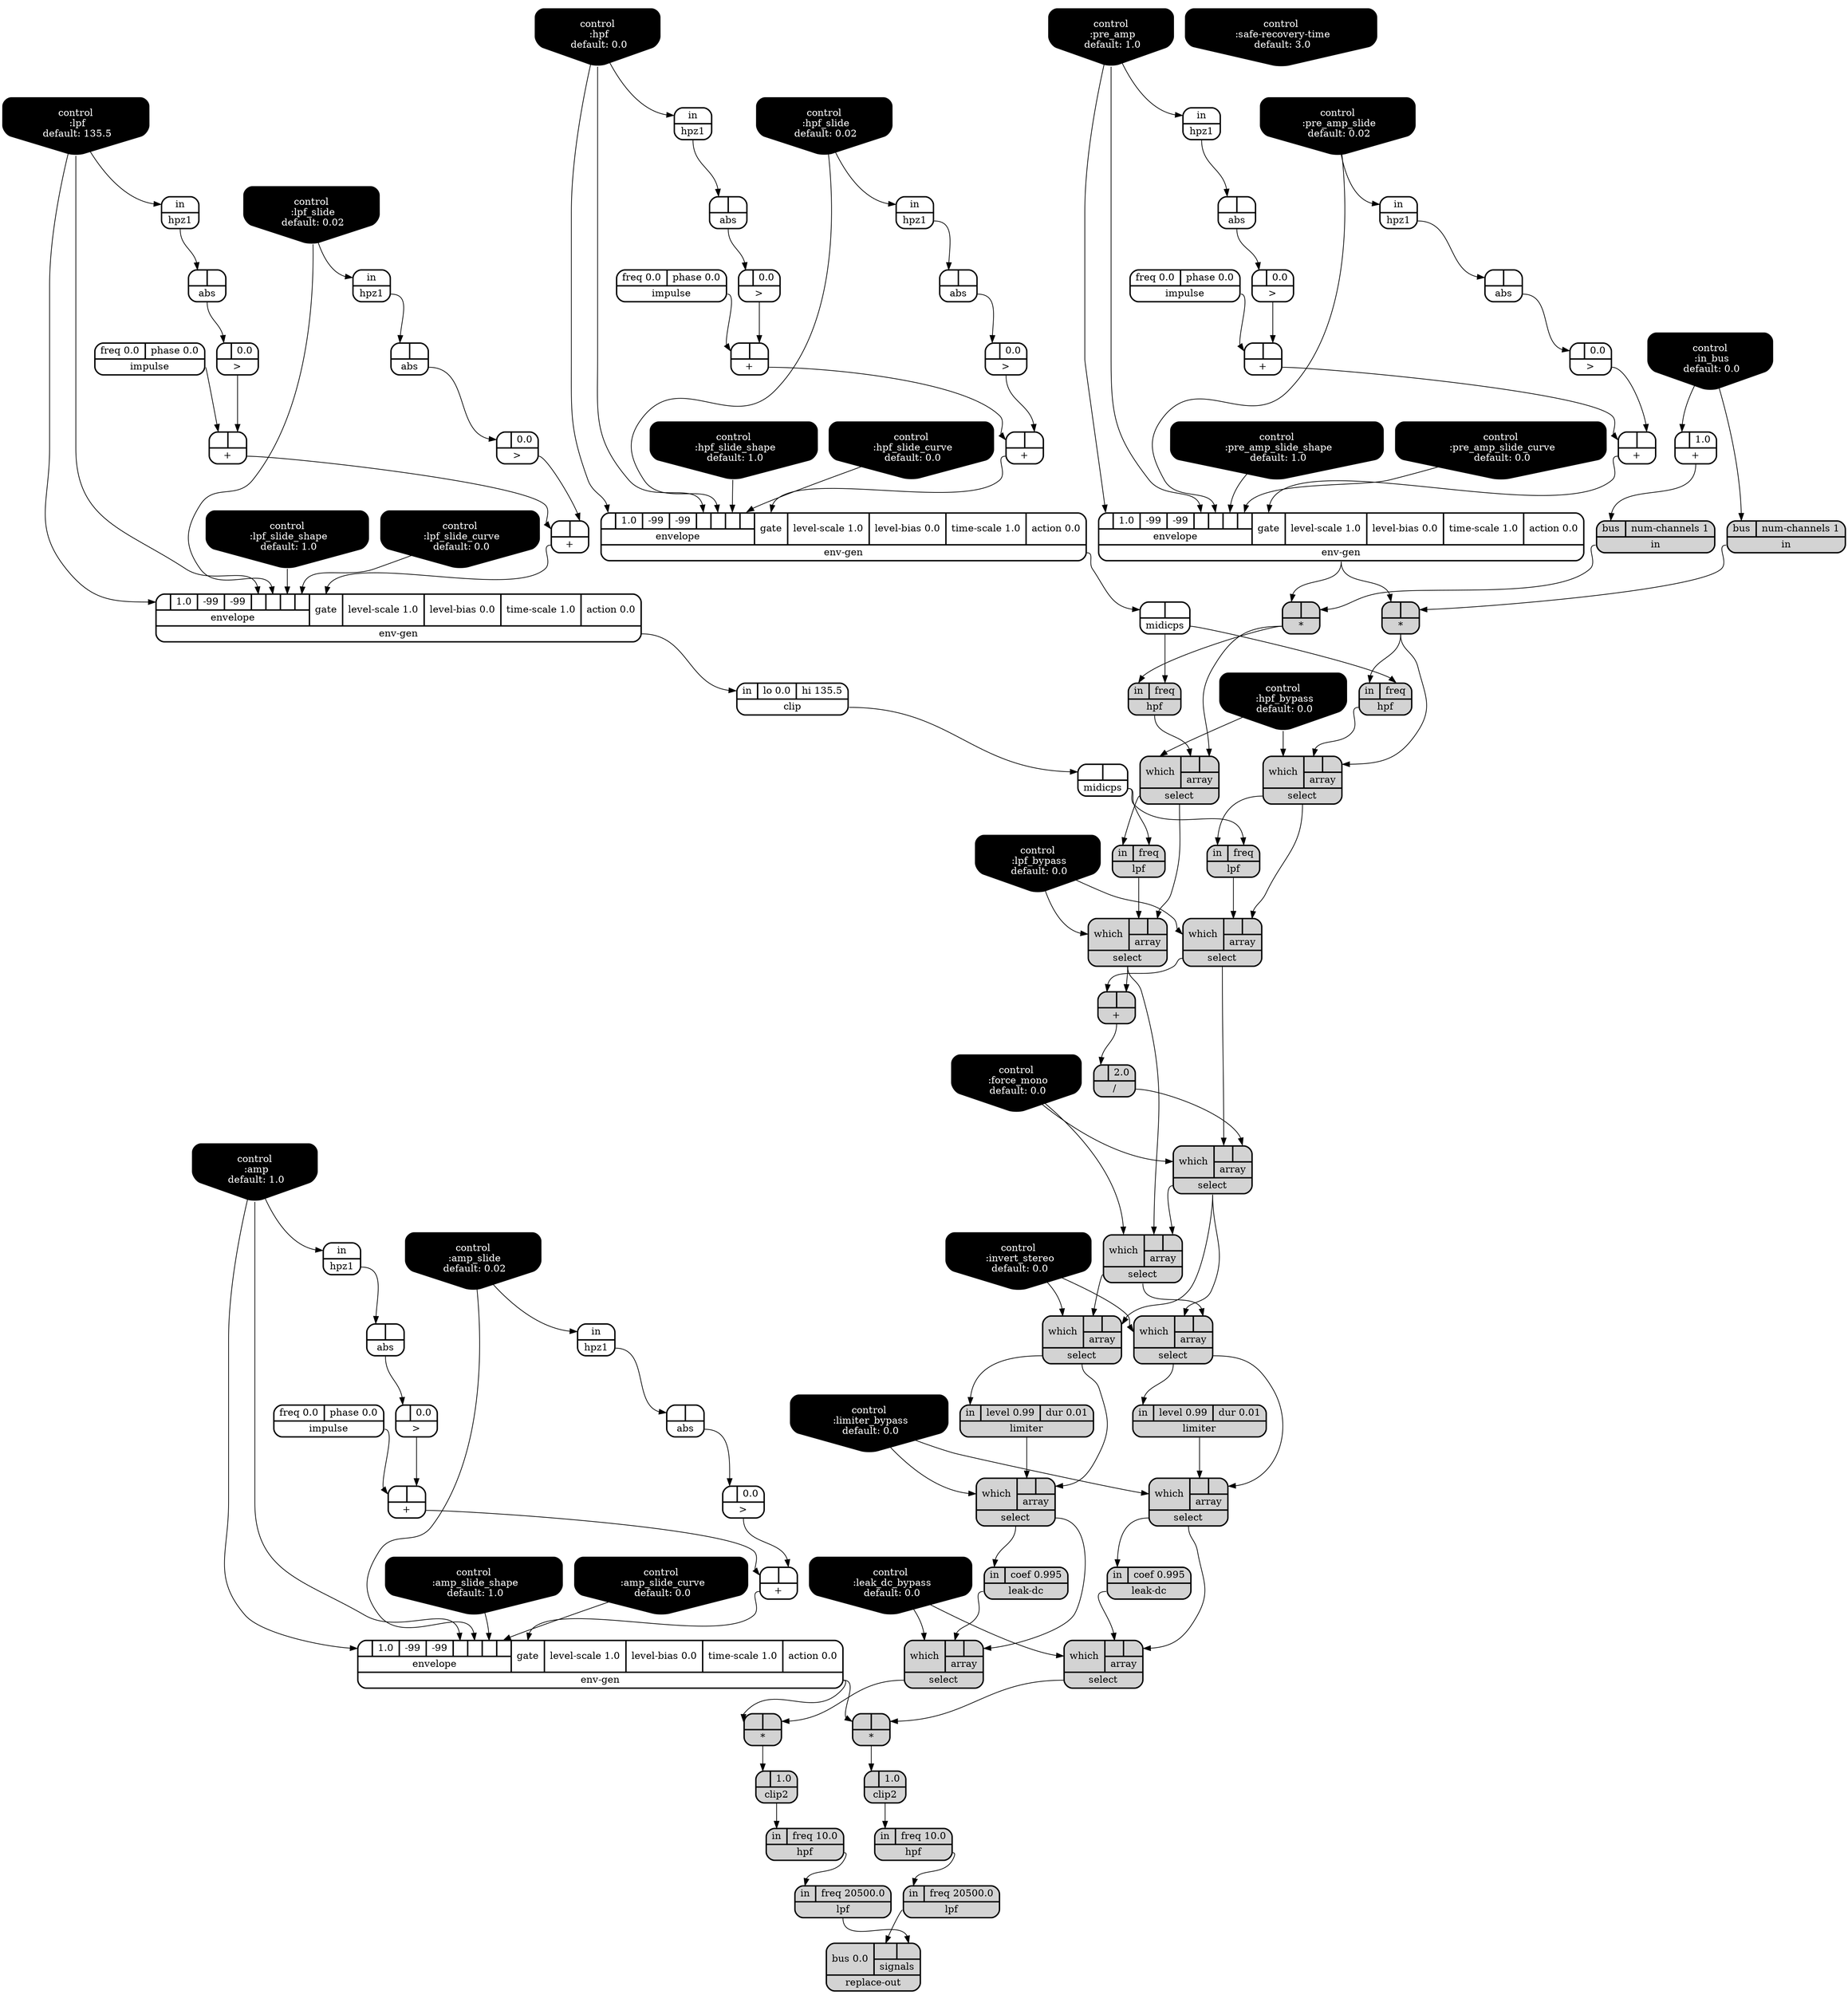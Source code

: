 digraph synthdef {
56 [label = "{{ <a> |<b> } |<__UG_NAME__>* }" style="filled, bold, rounded"  shape=record rankdir=LR];
75 [label = "{{ <a> |<b> } |<__UG_NAME__>* }" style="filled, bold, rounded"  shape=record rankdir=LR];
89 [label = "{{ <a> |<b> } |<__UG_NAME__>* }" style="filled, bold, rounded"  shape=record rankdir=LR];
98 [label = "{{ <a> |<b> } |<__UG_NAME__>* }" style="filled, bold, rounded"  shape=record rankdir=LR];
32 [label = "{{ <a> |<b> } |<__UG_NAME__>+ }" style="bold, rounded" shape=record rankdir=LR];
36 [label = "{{ <a> |<b> } |<__UG_NAME__>+ }" style="bold, rounded" shape=record rankdir=LR];
39 [label = "{{ <a> |<b> } |<__UG_NAME__>+ }" style="bold, rounded" shape=record rankdir=LR];
43 [label = "{{ <a> |<b> } |<__UG_NAME__>+ }" style="bold, rounded" shape=record rankdir=LR];
48 [label = "{{ <a> |<b> } |<__UG_NAME__>+ }" style="bold, rounded" shape=record rankdir=LR];
52 [label = "{{ <a> |<b> } |<__UG_NAME__>+ }" style="bold, rounded" shape=record rankdir=LR];
54 [label = "{{ <a> |<b> 1.0} |<__UG_NAME__>+ }" style="bold, rounded" shape=record rankdir=LR];
60 [label = "{{ <a> |<b> } |<__UG_NAME__>+ }" style="bold, rounded" shape=record rankdir=LR];
64 [label = "{{ <a> |<b> } |<__UG_NAME__>+ }" style="bold, rounded" shape=record rankdir=LR];
80 [label = "{{ <a> |<b> } |<__UG_NAME__>+ }" style="filled, bold, rounded"  shape=record rankdir=LR];
81 [label = "{{ <a> |<b> 2.0} |<__UG_NAME__>/ }" style="filled, bold, rounded"  shape=record rankdir=LR];
31 [label = "{{ <a> |<b> 0.0} |<__UG_NAME__>\> }" style="bold, rounded" shape=record rankdir=LR];
35 [label = "{{ <a> |<b> 0.0} |<__UG_NAME__>\> }" style="bold, rounded" shape=record rankdir=LR];
38 [label = "{{ <a> |<b> 0.0} |<__UG_NAME__>\> }" style="bold, rounded" shape=record rankdir=LR];
42 [label = "{{ <a> |<b> 0.0} |<__UG_NAME__>\> }" style="bold, rounded" shape=record rankdir=LR];
47 [label = "{{ <a> |<b> 0.0} |<__UG_NAME__>\> }" style="bold, rounded" shape=record rankdir=LR];
51 [label = "{{ <a> |<b> 0.0} |<__UG_NAME__>\> }" style="bold, rounded" shape=record rankdir=LR];
59 [label = "{{ <a> |<b> 0.0} |<__UG_NAME__>\> }" style="bold, rounded" shape=record rankdir=LR];
63 [label = "{{ <a> |<b> 0.0} |<__UG_NAME__>\> }" style="bold, rounded" shape=record rankdir=LR];
25 [label = "{{ <a> |<b> } |<__UG_NAME__>abs }" style="bold, rounded" shape=record rankdir=LR];
30 [label = "{{ <a> |<b> } |<__UG_NAME__>abs }" style="bold, rounded" shape=record rankdir=LR];
34 [label = "{{ <a> |<b> } |<__UG_NAME__>abs }" style="bold, rounded" shape=record rankdir=LR];
41 [label = "{{ <a> |<b> } |<__UG_NAME__>abs }" style="bold, rounded" shape=record rankdir=LR];
46 [label = "{{ <a> |<b> } |<__UG_NAME__>abs }" style="bold, rounded" shape=record rankdir=LR];
50 [label = "{{ <a> |<b> } |<__UG_NAME__>abs }" style="bold, rounded" shape=record rankdir=LR];
58 [label = "{{ <a> |<b> } |<__UG_NAME__>abs }" style="bold, rounded" shape=record rankdir=LR];
62 [label = "{{ <a> |<b> } |<__UG_NAME__>abs }" style="bold, rounded" shape=record rankdir=LR];
70 [label = "{{ <in> in|<lo> lo 0.0|<hi> hi 135.5} |<__UG_NAME__>clip }" style="bold, rounded" shape=record rankdir=LR];
90 [label = "{{ <a> |<b> 1.0} |<__UG_NAME__>clip2 }" style="filled, bold, rounded"  shape=record rankdir=LR];
99 [label = "{{ <a> |<b> 1.0} |<__UG_NAME__>clip2 }" style="filled, bold, rounded"  shape=record rankdir=LR];
0 [label = "control
 :in_bus
 default: 0.0" shape=invhouse style="rounded, filled, bold" fillcolor=black fontcolor=white ]; 
1 [label = "control
 :pre_amp
 default: 1.0" shape=invhouse style="rounded, filled, bold" fillcolor=black fontcolor=white ]; 
2 [label = "control
 :pre_amp_slide
 default: 0.02" shape=invhouse style="rounded, filled, bold" fillcolor=black fontcolor=white ]; 
3 [label = "control
 :pre_amp_slide_shape
 default: 1.0" shape=invhouse style="rounded, filled, bold" fillcolor=black fontcolor=white ]; 
4 [label = "control
 :pre_amp_slide_curve
 default: 0.0" shape=invhouse style="rounded, filled, bold" fillcolor=black fontcolor=white ]; 
5 [label = "control
 :amp
 default: 1.0" shape=invhouse style="rounded, filled, bold" fillcolor=black fontcolor=white ]; 
6 [label = "control
 :amp_slide
 default: 0.02" shape=invhouse style="rounded, filled, bold" fillcolor=black fontcolor=white ]; 
7 [label = "control
 :amp_slide_shape
 default: 1.0" shape=invhouse style="rounded, filled, bold" fillcolor=black fontcolor=white ]; 
8 [label = "control
 :amp_slide_curve
 default: 0.0" shape=invhouse style="rounded, filled, bold" fillcolor=black fontcolor=white ]; 
9 [label = "control
 :safe-recovery-time
 default: 3.0" shape=invhouse style="rounded, filled, bold" fillcolor=black fontcolor=white ]; 
10 [label = "control
 :hpf
 default: 0.0" shape=invhouse style="rounded, filled, bold" fillcolor=black fontcolor=white ]; 
11 [label = "control
 :hpf_bypass
 default: 0.0" shape=invhouse style="rounded, filled, bold" fillcolor=black fontcolor=white ]; 
12 [label = "control
 :hpf_slide
 default: 0.02" shape=invhouse style="rounded, filled, bold" fillcolor=black fontcolor=white ]; 
13 [label = "control
 :hpf_slide_shape
 default: 1.0" shape=invhouse style="rounded, filled, bold" fillcolor=black fontcolor=white ]; 
14 [label = "control
 :hpf_slide_curve
 default: 0.0" shape=invhouse style="rounded, filled, bold" fillcolor=black fontcolor=white ]; 
15 [label = "control
 :lpf
 default: 135.5" shape=invhouse style="rounded, filled, bold" fillcolor=black fontcolor=white ]; 
16 [label = "control
 :lpf_bypass
 default: 0.0" shape=invhouse style="rounded, filled, bold" fillcolor=black fontcolor=white ]; 
17 [label = "control
 :lpf_slide
 default: 0.02" shape=invhouse style="rounded, filled, bold" fillcolor=black fontcolor=white ]; 
18 [label = "control
 :lpf_slide_shape
 default: 1.0" shape=invhouse style="rounded, filled, bold" fillcolor=black fontcolor=white ]; 
19 [label = "control
 :lpf_slide_curve
 default: 0.0" shape=invhouse style="rounded, filled, bold" fillcolor=black fontcolor=white ]; 
20 [label = "control
 :force_mono
 default: 0.0" shape=invhouse style="rounded, filled, bold" fillcolor=black fontcolor=white ]; 
21 [label = "control
 :invert_stereo
 default: 0.0" shape=invhouse style="rounded, filled, bold" fillcolor=black fontcolor=white ]; 
22 [label = "control
 :limiter_bypass
 default: 0.0" shape=invhouse style="rounded, filled, bold" fillcolor=black fontcolor=white ]; 
23 [label = "control
 :leak_dc_bypass
 default: 0.0" shape=invhouse style="rounded, filled, bold" fillcolor=black fontcolor=white ]; 
44 [label = "{{ {{<envelope___control___0>|1.0|-99|-99|<envelope___control___4>|<envelope___control___5>|<envelope___control___6>|<envelope___control___7>}|envelope}|<gate> gate|<level____scale> level-scale 1.0|<level____bias> level-bias 0.0|<time____scale> time-scale 1.0|<action> action 0.0} |<__UG_NAME__>env-gen }" style="bold, rounded" shape=record rankdir=LR];
53 [label = "{{ {{<envelope___control___0>|1.0|-99|-99|<envelope___control___4>|<envelope___control___5>|<envelope___control___6>|<envelope___control___7>}|envelope}|<gate> gate|<level____scale> level-scale 1.0|<level____bias> level-bias 0.0|<time____scale> time-scale 1.0|<action> action 0.0} |<__UG_NAME__>env-gen }" style="bold, rounded" shape=record rankdir=LR];
65 [label = "{{ {{<envelope___control___0>|1.0|-99|-99|<envelope___control___4>|<envelope___control___5>|<envelope___control___6>|<envelope___control___7>}|envelope}|<gate> gate|<level____scale> level-scale 1.0|<level____bias> level-bias 0.0|<time____scale> time-scale 1.0|<action> action 0.0} |<__UG_NAME__>env-gen }" style="bold, rounded" shape=record rankdir=LR];
69 [label = "{{ {{<envelope___control___0>|1.0|-99|-99|<envelope___control___4>|<envelope___control___5>|<envelope___control___6>|<envelope___control___7>}|envelope}|<gate> gate|<level____scale> level-scale 1.0|<level____bias> level-bias 0.0|<time____scale> time-scale 1.0|<action> action 0.0} |<__UG_NAME__>env-gen }" style="bold, rounded" shape=record rankdir=LR];
67 [label = "{{ <in> in|<freq> freq} |<__UG_NAME__>hpf }" style="filled, bold, rounded"  shape=record rankdir=LR];
76 [label = "{{ <in> in|<freq> freq} |<__UG_NAME__>hpf }" style="filled, bold, rounded"  shape=record rankdir=LR];
91 [label = "{{ <in> in|<freq> freq 10.0} |<__UG_NAME__>hpf }" style="filled, bold, rounded"  shape=record rankdir=LR];
100 [label = "{{ <in> in|<freq> freq 10.0} |<__UG_NAME__>hpf }" style="filled, bold, rounded"  shape=record rankdir=LR];
24 [label = "{{ <in> in} |<__UG_NAME__>hpz1 }" style="bold, rounded" shape=record rankdir=LR];
27 [label = "{{ <in> in} |<__UG_NAME__>hpz1 }" style="bold, rounded" shape=record rankdir=LR];
29 [label = "{{ <in> in} |<__UG_NAME__>hpz1 }" style="bold, rounded" shape=record rankdir=LR];
33 [label = "{{ <in> in} |<__UG_NAME__>hpz1 }" style="bold, rounded" shape=record rankdir=LR];
40 [label = "{{ <in> in} |<__UG_NAME__>hpz1 }" style="bold, rounded" shape=record rankdir=LR];
45 [label = "{{ <in> in} |<__UG_NAME__>hpz1 }" style="bold, rounded" shape=record rankdir=LR];
49 [label = "{{ <in> in} |<__UG_NAME__>hpz1 }" style="bold, rounded" shape=record rankdir=LR];
61 [label = "{{ <in> in} |<__UG_NAME__>hpz1 }" style="bold, rounded" shape=record rankdir=LR];
26 [label = "{{ <freq> freq 0.0|<phase> phase 0.0} |<__UG_NAME__>impulse }" style="bold, rounded" shape=record rankdir=LR];
28 [label = "{{ <freq> freq 0.0|<phase> phase 0.0} |<__UG_NAME__>impulse }" style="bold, rounded" shape=record rankdir=LR];
37 [label = "{{ <freq> freq 0.0|<phase> phase 0.0} |<__UG_NAME__>impulse }" style="bold, rounded" shape=record rankdir=LR];
57 [label = "{{ <freq> freq 0.0|<phase> phase 0.0} |<__UG_NAME__>impulse }" style="bold, rounded" shape=record rankdir=LR];
55 [label = "{{ <bus> bus|<num____channels> num-channels 1} |<__UG_NAME__>in }" style="filled, bold, rounded"  shape=record rankdir=LR];
74 [label = "{{ <bus> bus|<num____channels> num-channels 1} |<__UG_NAME__>in }" style="filled, bold, rounded"  shape=record rankdir=LR];
87 [label = "{{ <in> in|<coef> coef 0.995} |<__UG_NAME__>leak-dc }" style="filled, bold, rounded"  shape=record rankdir=LR];
96 [label = "{{ <in> in|<coef> coef 0.995} |<__UG_NAME__>leak-dc }" style="filled, bold, rounded"  shape=record rankdir=LR];
85 [label = "{{ <in> in|<level> level 0.99|<dur> dur 0.01} |<__UG_NAME__>limiter }" style="filled, bold, rounded"  shape=record rankdir=LR];
94 [label = "{{ <in> in|<level> level 0.99|<dur> dur 0.01} |<__UG_NAME__>limiter }" style="filled, bold, rounded"  shape=record rankdir=LR];
72 [label = "{{ <in> in|<freq> freq} |<__UG_NAME__>lpf }" style="filled, bold, rounded"  shape=record rankdir=LR];
78 [label = "{{ <in> in|<freq> freq} |<__UG_NAME__>lpf }" style="filled, bold, rounded"  shape=record rankdir=LR];
92 [label = "{{ <in> in|<freq> freq 20500.0} |<__UG_NAME__>lpf }" style="filled, bold, rounded"  shape=record rankdir=LR];
101 [label = "{{ <in> in|<freq> freq 20500.0} |<__UG_NAME__>lpf }" style="filled, bold, rounded"  shape=record rankdir=LR];
66 [label = "{{ <a> |<b> } |<__UG_NAME__>midicps }" style="bold, rounded" shape=record rankdir=LR];
71 [label = "{{ <a> |<b> } |<__UG_NAME__>midicps }" style="bold, rounded" shape=record rankdir=LR];
102 [label = "{{ <bus> bus 0.0|{{<signals___lpf___0>|<signals___lpf___1>}|signals}} |<__UG_NAME__>replace-out }" style="filled, bold, rounded"  shape=record rankdir=LR];
68 [label = "{{ <which> which|{{<array___hpf___0>|<array___binary____op____u____gen___1>}|array}} |<__UG_NAME__>select }" style="filled, bold, rounded"  shape=record rankdir=LR];
73 [label = "{{ <which> which|{{<array___lpf___0>|<array___select___1>}|array}} |<__UG_NAME__>select }" style="filled, bold, rounded"  shape=record rankdir=LR];
77 [label = "{{ <which> which|{{<array___hpf___0>|<array___binary____op____u____gen___1>}|array}} |<__UG_NAME__>select }" style="filled, bold, rounded"  shape=record rankdir=LR];
79 [label = "{{ <which> which|{{<array___lpf___0>|<array___select___1>}|array}} |<__UG_NAME__>select }" style="filled, bold, rounded"  shape=record rankdir=LR];
82 [label = "{{ <which> which|{{<array___select___0>|<array___binary____op____u____gen___1>}|array}} |<__UG_NAME__>select }" style="filled, bold, rounded"  shape=record rankdir=LR];
83 [label = "{{ <which> which|{{<array___select___0>|<array___select___1>}|array}} |<__UG_NAME__>select }" style="filled, bold, rounded"  shape=record rankdir=LR];
84 [label = "{{ <which> which|{{<array___select___0>|<array___select___1>}|array}} |<__UG_NAME__>select }" style="filled, bold, rounded"  shape=record rankdir=LR];
86 [label = "{{ <which> which|{{<array___limiter___0>|<array___select___1>}|array}} |<__UG_NAME__>select }" style="filled, bold, rounded"  shape=record rankdir=LR];
88 [label = "{{ <which> which|{{<array___leak____dc___0>|<array___select___1>}|array}} |<__UG_NAME__>select }" style="filled, bold, rounded"  shape=record rankdir=LR];
93 [label = "{{ <which> which|{{<array___select___0>|<array___select___1>}|array}} |<__UG_NAME__>select }" style="filled, bold, rounded"  shape=record rankdir=LR];
95 [label = "{{ <which> which|{{<array___limiter___0>|<array___select___1>}|array}} |<__UG_NAME__>select }" style="filled, bold, rounded"  shape=record rankdir=LR];
97 [label = "{{ <which> which|{{<array___leak____dc___0>|<array___select___1>}|array}} |<__UG_NAME__>select }" style="filled, bold, rounded"  shape=record rankdir=LR];

55:__UG_NAME__ -> 56:b ;
53:__UG_NAME__ -> 56:a ;
74:__UG_NAME__ -> 75:b ;
53:__UG_NAME__ -> 75:a ;
88:__UG_NAME__ -> 89:b ;
44:__UG_NAME__ -> 89:a ;
97:__UG_NAME__ -> 98:b ;
44:__UG_NAME__ -> 98:a ;
31:__UG_NAME__ -> 32:b ;
28:__UG_NAME__ -> 32:a ;
35:__UG_NAME__ -> 36:b ;
32:__UG_NAME__ -> 36:a ;
38:__UG_NAME__ -> 39:b ;
37:__UG_NAME__ -> 39:a ;
42:__UG_NAME__ -> 43:b ;
39:__UG_NAME__ -> 43:a ;
47:__UG_NAME__ -> 48:b ;
26:__UG_NAME__ -> 48:a ;
51:__UG_NAME__ -> 52:b ;
48:__UG_NAME__ -> 52:a ;
0:__UG_NAME__ -> 54:a ;
59:__UG_NAME__ -> 60:b ;
57:__UG_NAME__ -> 60:a ;
63:__UG_NAME__ -> 64:b ;
60:__UG_NAME__ -> 64:a ;
73:__UG_NAME__ -> 80:b ;
79:__UG_NAME__ -> 80:a ;
80:__UG_NAME__ -> 81:a ;
30:__UG_NAME__ -> 31:a ;
34:__UG_NAME__ -> 35:a ;
25:__UG_NAME__ -> 38:a ;
41:__UG_NAME__ -> 42:a ;
46:__UG_NAME__ -> 47:a ;
50:__UG_NAME__ -> 51:a ;
58:__UG_NAME__ -> 59:a ;
62:__UG_NAME__ -> 63:a ;
24:__UG_NAME__ -> 25:a ;
29:__UG_NAME__ -> 30:a ;
33:__UG_NAME__ -> 34:a ;
40:__UG_NAME__ -> 41:a ;
45:__UG_NAME__ -> 46:a ;
49:__UG_NAME__ -> 50:a ;
27:__UG_NAME__ -> 58:a ;
61:__UG_NAME__ -> 62:a ;
69:__UG_NAME__ -> 70:in ;
89:__UG_NAME__ -> 90:a ;
98:__UG_NAME__ -> 99:a ;
43:__UG_NAME__ -> 44:gate ;
5:__UG_NAME__ -> 44:envelope___control___0 ;
5:__UG_NAME__ -> 44:envelope___control___4 ;
6:__UG_NAME__ -> 44:envelope___control___5 ;
7:__UG_NAME__ -> 44:envelope___control___6 ;
8:__UG_NAME__ -> 44:envelope___control___7 ;
52:__UG_NAME__ -> 53:gate ;
1:__UG_NAME__ -> 53:envelope___control___0 ;
1:__UG_NAME__ -> 53:envelope___control___4 ;
2:__UG_NAME__ -> 53:envelope___control___5 ;
3:__UG_NAME__ -> 53:envelope___control___6 ;
4:__UG_NAME__ -> 53:envelope___control___7 ;
64:__UG_NAME__ -> 65:gate ;
10:__UG_NAME__ -> 65:envelope___control___0 ;
10:__UG_NAME__ -> 65:envelope___control___4 ;
12:__UG_NAME__ -> 65:envelope___control___5 ;
13:__UG_NAME__ -> 65:envelope___control___6 ;
14:__UG_NAME__ -> 65:envelope___control___7 ;
36:__UG_NAME__ -> 69:gate ;
15:__UG_NAME__ -> 69:envelope___control___0 ;
15:__UG_NAME__ -> 69:envelope___control___4 ;
17:__UG_NAME__ -> 69:envelope___control___5 ;
18:__UG_NAME__ -> 69:envelope___control___6 ;
19:__UG_NAME__ -> 69:envelope___control___7 ;
66:__UG_NAME__ -> 67:freq ;
56:__UG_NAME__ -> 67:in ;
66:__UG_NAME__ -> 76:freq ;
75:__UG_NAME__ -> 76:in ;
90:__UG_NAME__ -> 91:in ;
99:__UG_NAME__ -> 100:in ;
5:__UG_NAME__ -> 24:in ;
10:__UG_NAME__ -> 27:in ;
15:__UG_NAME__ -> 29:in ;
17:__UG_NAME__ -> 33:in ;
6:__UG_NAME__ -> 40:in ;
1:__UG_NAME__ -> 45:in ;
2:__UG_NAME__ -> 49:in ;
12:__UG_NAME__ -> 61:in ;
54:__UG_NAME__ -> 55:bus ;
0:__UG_NAME__ -> 74:bus ;
86:__UG_NAME__ -> 87:in ;
95:__UG_NAME__ -> 96:in ;
84:__UG_NAME__ -> 85:in ;
93:__UG_NAME__ -> 94:in ;
71:__UG_NAME__ -> 72:freq ;
68:__UG_NAME__ -> 72:in ;
71:__UG_NAME__ -> 78:freq ;
77:__UG_NAME__ -> 78:in ;
91:__UG_NAME__ -> 92:in ;
100:__UG_NAME__ -> 101:in ;
65:__UG_NAME__ -> 66:a ;
70:__UG_NAME__ -> 71:a ;
101:__UG_NAME__ -> 102:signals___lpf___0 ;
92:__UG_NAME__ -> 102:signals___lpf___1 ;
67:__UG_NAME__ -> 68:array___hpf___0 ;
56:__UG_NAME__ -> 68:array___binary____op____u____gen___1 ;
11:__UG_NAME__ -> 68:which ;
72:__UG_NAME__ -> 73:array___lpf___0 ;
68:__UG_NAME__ -> 73:array___select___1 ;
16:__UG_NAME__ -> 73:which ;
76:__UG_NAME__ -> 77:array___hpf___0 ;
75:__UG_NAME__ -> 77:array___binary____op____u____gen___1 ;
11:__UG_NAME__ -> 77:which ;
78:__UG_NAME__ -> 79:array___lpf___0 ;
77:__UG_NAME__ -> 79:array___select___1 ;
16:__UG_NAME__ -> 79:which ;
79:__UG_NAME__ -> 82:array___select___0 ;
81:__UG_NAME__ -> 82:array___binary____op____u____gen___1 ;
20:__UG_NAME__ -> 82:which ;
73:__UG_NAME__ -> 83:array___select___0 ;
82:__UG_NAME__ -> 83:array___select___1 ;
20:__UG_NAME__ -> 83:which ;
83:__UG_NAME__ -> 84:array___select___0 ;
82:__UG_NAME__ -> 84:array___select___1 ;
21:__UG_NAME__ -> 84:which ;
85:__UG_NAME__ -> 86:array___limiter___0 ;
84:__UG_NAME__ -> 86:array___select___1 ;
22:__UG_NAME__ -> 86:which ;
87:__UG_NAME__ -> 88:array___leak____dc___0 ;
86:__UG_NAME__ -> 88:array___select___1 ;
23:__UG_NAME__ -> 88:which ;
82:__UG_NAME__ -> 93:array___select___0 ;
83:__UG_NAME__ -> 93:array___select___1 ;
21:__UG_NAME__ -> 93:which ;
94:__UG_NAME__ -> 95:array___limiter___0 ;
93:__UG_NAME__ -> 95:array___select___1 ;
22:__UG_NAME__ -> 95:which ;
96:__UG_NAME__ -> 97:array___leak____dc___0 ;
95:__UG_NAME__ -> 97:array___select___1 ;
23:__UG_NAME__ -> 97:which ;

}